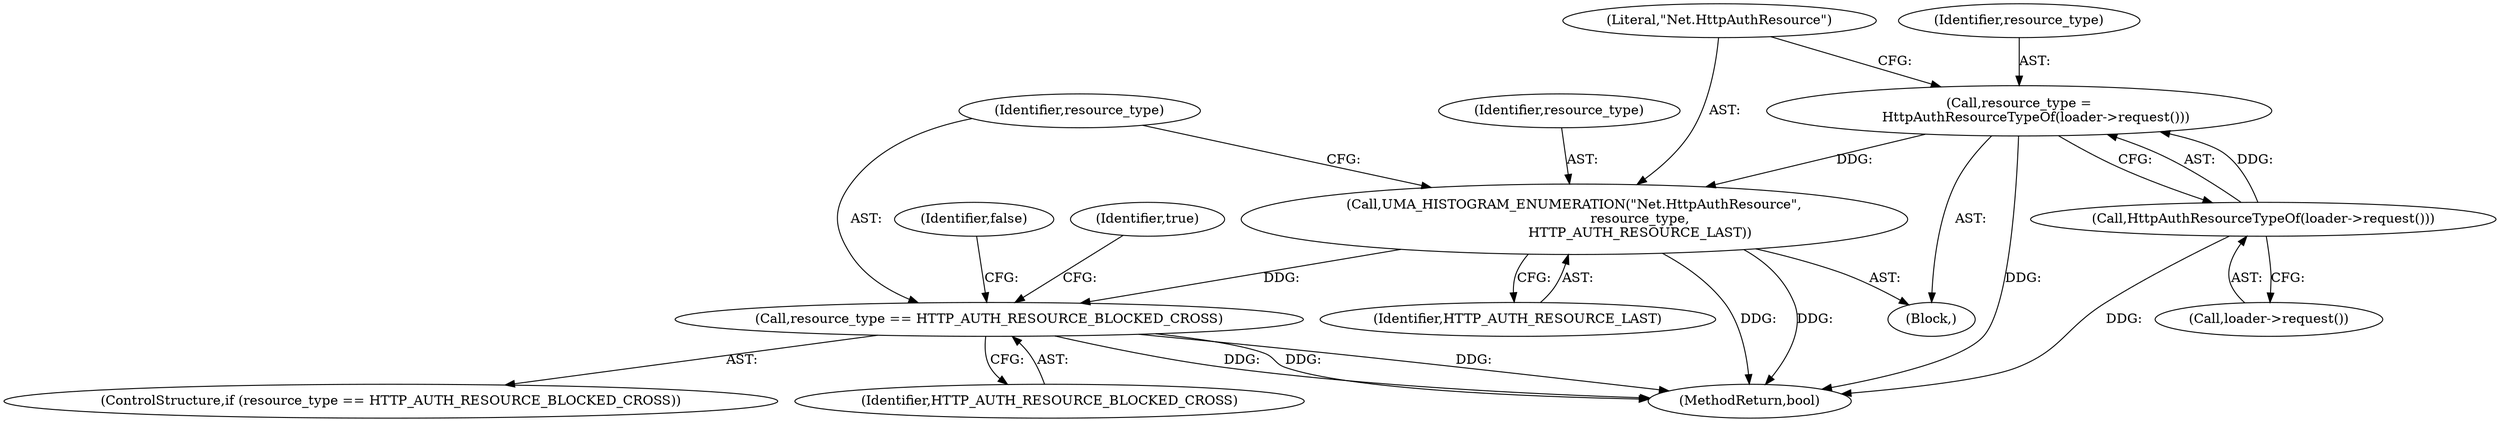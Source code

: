 digraph "1_Chrome_28aaa72a03df96fa1934876b0efbbc7e6b4b38af@del" {
"1000129" [label="(Call,resource_type == HTTP_AUTH_RESOURCE_BLOCKED_CROSS)"];
"1000124" [label="(Call,UMA_HISTOGRAM_ENUMERATION(\"Net.HttpAuthResource\",\n                               resource_type,\n                               HTTP_AUTH_RESOURCE_LAST))"];
"1000120" [label="(Call,resource_type =\n        HttpAuthResourceTypeOf(loader->request()))"];
"1000122" [label="(Call,HttpAuthResourceTypeOf(loader->request()))"];
"1000130" [label="(Identifier,resource_type)"];
"1000125" [label="(Literal,\"Net.HttpAuthResource\")"];
"1000124" [label="(Call,UMA_HISTOGRAM_ENUMERATION(\"Net.HttpAuthResource\",\n                               resource_type,\n                               HTTP_AUTH_RESOURCE_LAST))"];
"1000126" [label="(Identifier,resource_type)"];
"1000129" [label="(Call,resource_type == HTTP_AUTH_RESOURCE_BLOCKED_CROSS)"];
"1000128" [label="(ControlStructure,if (resource_type == HTTP_AUTH_RESOURCE_BLOCKED_CROSS))"];
"1000120" [label="(Call,resource_type =\n        HttpAuthResourceTypeOf(loader->request()))"];
"1000122" [label="(Call,HttpAuthResourceTypeOf(loader->request()))"];
"1000133" [label="(Identifier,false)"];
"1000136" [label="(MethodReturn,bool)"];
"1000121" [label="(Identifier,resource_type)"];
"1000123" [label="(Call,loader->request())"];
"1000131" [label="(Identifier,HTTP_AUTH_RESOURCE_BLOCKED_CROSS)"];
"1000127" [label="(Identifier,HTTP_AUTH_RESOURCE_LAST)"];
"1000118" [label="(Block,)"];
"1000135" [label="(Identifier,true)"];
"1000129" -> "1000128"  [label="AST: "];
"1000129" -> "1000131"  [label="CFG: "];
"1000130" -> "1000129"  [label="AST: "];
"1000131" -> "1000129"  [label="AST: "];
"1000133" -> "1000129"  [label="CFG: "];
"1000135" -> "1000129"  [label="CFG: "];
"1000129" -> "1000136"  [label="DDG: "];
"1000129" -> "1000136"  [label="DDG: "];
"1000129" -> "1000136"  [label="DDG: "];
"1000124" -> "1000129"  [label="DDG: "];
"1000124" -> "1000118"  [label="AST: "];
"1000124" -> "1000127"  [label="CFG: "];
"1000125" -> "1000124"  [label="AST: "];
"1000126" -> "1000124"  [label="AST: "];
"1000127" -> "1000124"  [label="AST: "];
"1000130" -> "1000124"  [label="CFG: "];
"1000124" -> "1000136"  [label="DDG: "];
"1000124" -> "1000136"  [label="DDG: "];
"1000120" -> "1000124"  [label="DDG: "];
"1000120" -> "1000118"  [label="AST: "];
"1000120" -> "1000122"  [label="CFG: "];
"1000121" -> "1000120"  [label="AST: "];
"1000122" -> "1000120"  [label="AST: "];
"1000125" -> "1000120"  [label="CFG: "];
"1000120" -> "1000136"  [label="DDG: "];
"1000122" -> "1000120"  [label="DDG: "];
"1000122" -> "1000123"  [label="CFG: "];
"1000123" -> "1000122"  [label="AST: "];
"1000122" -> "1000136"  [label="DDG: "];
}
